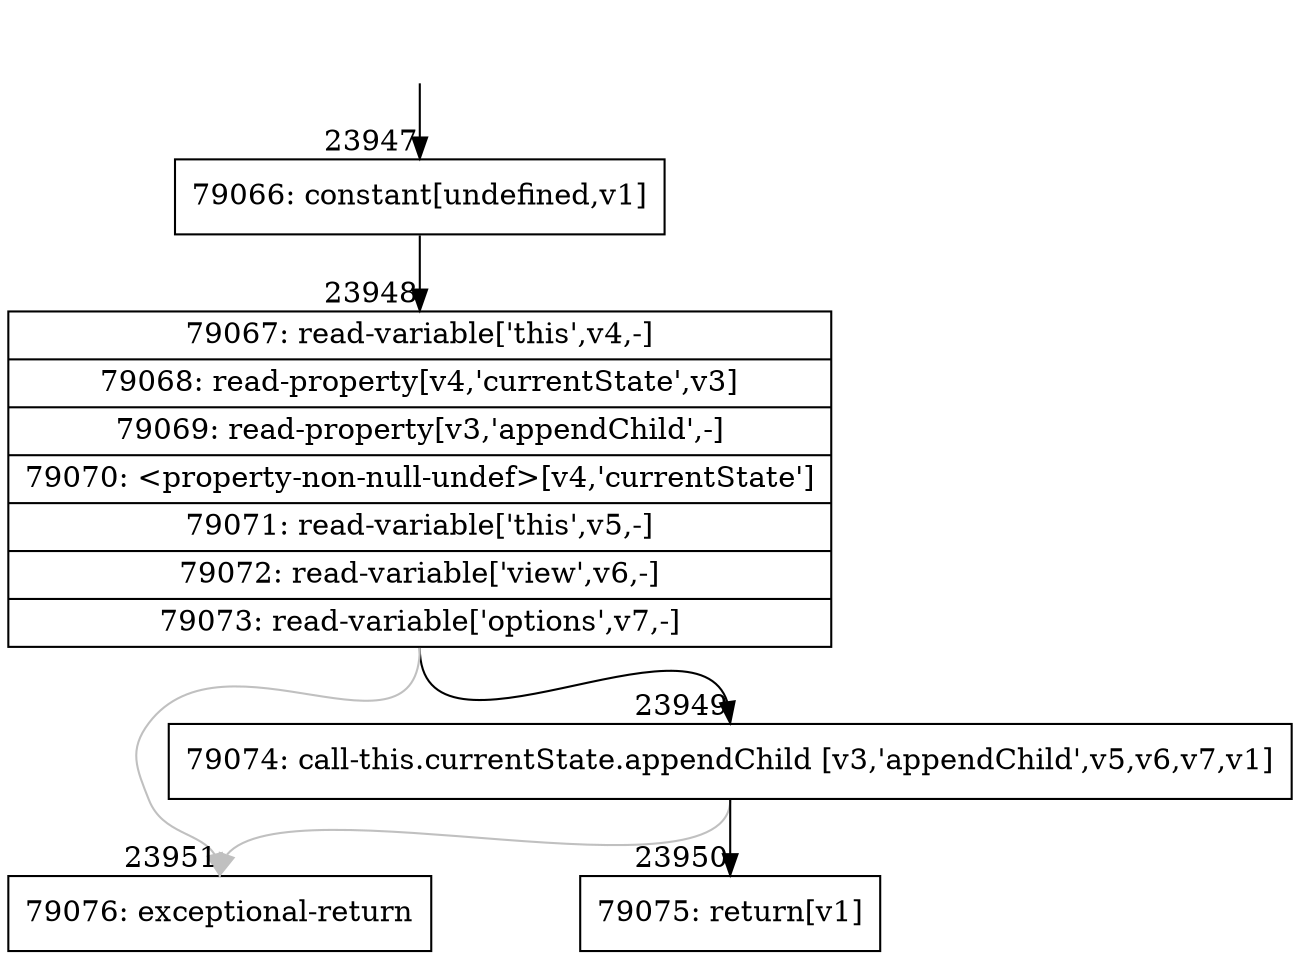 digraph {
rankdir="TD"
BB_entry2095[shape=none,label=""];
BB_entry2095 -> BB23947 [tailport=s, headport=n, headlabel="    23947"]
BB23947 [shape=record label="{79066: constant[undefined,v1]}" ] 
BB23947 -> BB23948 [tailport=s, headport=n, headlabel="      23948"]
BB23948 [shape=record label="{79067: read-variable['this',v4,-]|79068: read-property[v4,'currentState',v3]|79069: read-property[v3,'appendChild',-]|79070: \<property-non-null-undef\>[v4,'currentState']|79071: read-variable['this',v5,-]|79072: read-variable['view',v6,-]|79073: read-variable['options',v7,-]}" ] 
BB23948 -> BB23949 [tailport=s, headport=n, headlabel="      23949"]
BB23948 -> BB23951 [tailport=s, headport=n, color=gray, headlabel="      23951"]
BB23949 [shape=record label="{79074: call-this.currentState.appendChild [v3,'appendChild',v5,v6,v7,v1]}" ] 
BB23949 -> BB23950 [tailport=s, headport=n, headlabel="      23950"]
BB23949 -> BB23951 [tailport=s, headport=n, color=gray]
BB23950 [shape=record label="{79075: return[v1]}" ] 
BB23951 [shape=record label="{79076: exceptional-return}" ] 
//#$~ 45399
}
